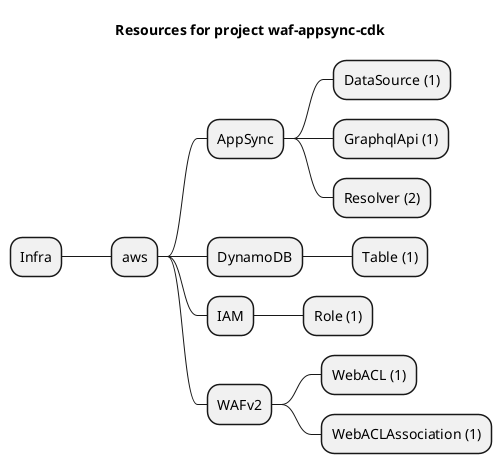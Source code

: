 @startmindmap
title Resources for project waf-appsync-cdk
skinparam monochrome true
+ Infra
++ aws
+++ AppSync
++++ DataSource (1)
++++ GraphqlApi (1)
++++ Resolver (2)
+++ DynamoDB
++++ Table (1)
+++ IAM
++++ Role (1)
+++ WAFv2
++++ WebACL (1)
++++ WebACLAssociation (1)
@endmindmap